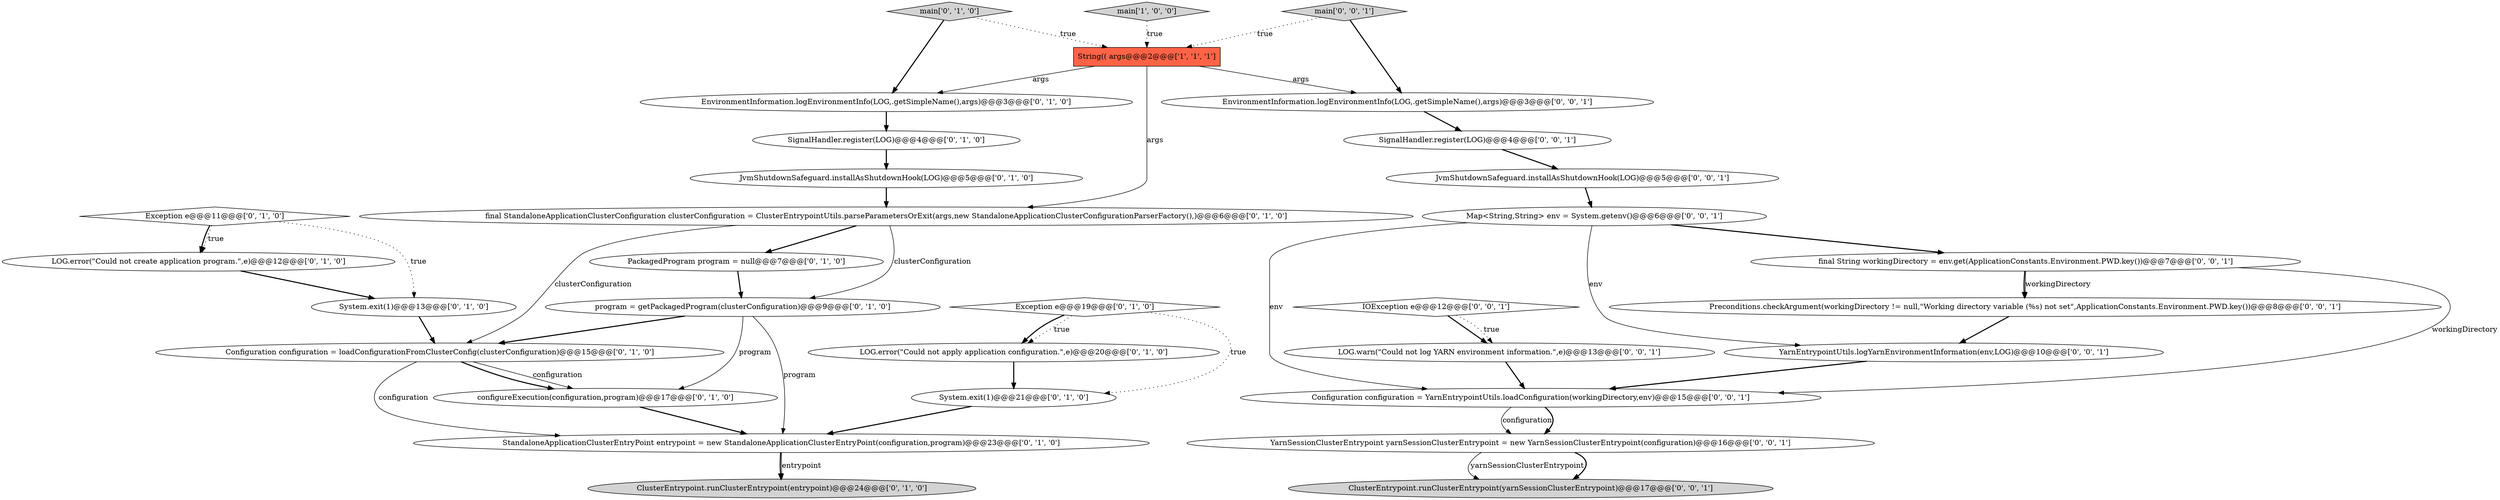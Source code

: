 digraph {
1 [style = filled, label = "String(( args@@@2@@@['1', '1', '1']", fillcolor = tomato, shape = box image = "AAA0AAABBB1BBB"];
6 [style = filled, label = "main['0', '1', '0']", fillcolor = lightgray, shape = diamond image = "AAA0AAABBB2BBB"];
31 [style = filled, label = "EnvironmentInformation.logEnvironmentInfo(LOG,.getSimpleName(),args)@@@3@@@['0', '0', '1']", fillcolor = white, shape = ellipse image = "AAA0AAABBB3BBB"];
3 [style = filled, label = "Configuration configuration = loadConfigurationFromClusterConfig(clusterConfiguration)@@@15@@@['0', '1', '0']", fillcolor = white, shape = ellipse image = "AAA0AAABBB2BBB"];
29 [style = filled, label = "YarnSessionClusterEntrypoint yarnSessionClusterEntrypoint = new YarnSessionClusterEntrypoint(configuration)@@@16@@@['0', '0', '1']", fillcolor = white, shape = ellipse image = "AAA0AAABBB3BBB"];
15 [style = filled, label = "LOG.error(\"Could not create application program.\",e)@@@12@@@['0', '1', '0']", fillcolor = white, shape = ellipse image = "AAA0AAABBB2BBB"];
19 [style = filled, label = "Preconditions.checkArgument(workingDirectory != null,\"Working directory variable (%s) not set\",ApplicationConstants.Environment.PWD.key())@@@8@@@['0', '0', '1']", fillcolor = white, shape = ellipse image = "AAA0AAABBB3BBB"];
4 [style = filled, label = "LOG.error(\"Could not apply application configuration.\",e)@@@20@@@['0', '1', '0']", fillcolor = white, shape = ellipse image = "AAA0AAABBB2BBB"];
24 [style = filled, label = "YarnEntrypointUtils.logYarnEnvironmentInformation(env,LOG)@@@10@@@['0', '0', '1']", fillcolor = white, shape = ellipse image = "AAA0AAABBB3BBB"];
20 [style = filled, label = "Configuration configuration = YarnEntrypointUtils.loadConfiguration(workingDirectory,env)@@@15@@@['0', '0', '1']", fillcolor = white, shape = ellipse image = "AAA0AAABBB3BBB"];
28 [style = filled, label = "IOException e@@@12@@@['0', '0', '1']", fillcolor = white, shape = diamond image = "AAA0AAABBB3BBB"];
17 [style = filled, label = "configureExecution(configuration,program)@@@17@@@['0', '1', '0']", fillcolor = white, shape = ellipse image = "AAA0AAABBB2BBB"];
18 [style = filled, label = "ClusterEntrypoint.runClusterEntrypoint(entrypoint)@@@24@@@['0', '1', '0']", fillcolor = lightgray, shape = ellipse image = "AAA0AAABBB2BBB"];
8 [style = filled, label = "Exception e@@@11@@@['0', '1', '0']", fillcolor = white, shape = diamond image = "AAA0AAABBB2BBB"];
26 [style = filled, label = "JvmShutdownSafeguard.installAsShutdownHook(LOG)@@@5@@@['0', '0', '1']", fillcolor = white, shape = ellipse image = "AAA0AAABBB3BBB"];
14 [style = filled, label = "System.exit(1)@@@13@@@['0', '1', '0']", fillcolor = white, shape = ellipse image = "AAA0AAABBB2BBB"];
16 [style = filled, label = "Exception e@@@19@@@['0', '1', '0']", fillcolor = white, shape = diamond image = "AAA0AAABBB2BBB"];
30 [style = filled, label = "final String workingDirectory = env.get(ApplicationConstants.Environment.PWD.key())@@@7@@@['0', '0', '1']", fillcolor = white, shape = ellipse image = "AAA0AAABBB3BBB"];
0 [style = filled, label = "main['1', '0', '0']", fillcolor = lightgray, shape = diamond image = "AAA0AAABBB1BBB"];
11 [style = filled, label = "SignalHandler.register(LOG)@@@4@@@['0', '1', '0']", fillcolor = white, shape = ellipse image = "AAA0AAABBB2BBB"];
10 [style = filled, label = "program = getPackagedProgram(clusterConfiguration)@@@9@@@['0', '1', '0']", fillcolor = white, shape = ellipse image = "AAA0AAABBB2BBB"];
13 [style = filled, label = "PackagedProgram program = null@@@7@@@['0', '1', '0']", fillcolor = white, shape = ellipse image = "AAA0AAABBB2BBB"];
7 [style = filled, label = "StandaloneApplicationClusterEntryPoint entrypoint = new StandaloneApplicationClusterEntryPoint(configuration,program)@@@23@@@['0', '1', '0']", fillcolor = white, shape = ellipse image = "AAA0AAABBB2BBB"];
5 [style = filled, label = "EnvironmentInformation.logEnvironmentInfo(LOG,.getSimpleName(),args)@@@3@@@['0', '1', '0']", fillcolor = white, shape = ellipse image = "AAA0AAABBB2BBB"];
23 [style = filled, label = "ClusterEntrypoint.runClusterEntrypoint(yarnSessionClusterEntrypoint)@@@17@@@['0', '0', '1']", fillcolor = lightgray, shape = ellipse image = "AAA0AAABBB3BBB"];
22 [style = filled, label = "SignalHandler.register(LOG)@@@4@@@['0', '0', '1']", fillcolor = white, shape = ellipse image = "AAA0AAABBB3BBB"];
9 [style = filled, label = "final StandaloneApplicationClusterConfiguration clusterConfiguration = ClusterEntrypointUtils.parseParametersOrExit(args,new StandaloneApplicationClusterConfigurationParserFactory(),)@@@6@@@['0', '1', '0']", fillcolor = white, shape = ellipse image = "AAA1AAABBB2BBB"];
27 [style = filled, label = "Map<String,String> env = System.getenv()@@@6@@@['0', '0', '1']", fillcolor = white, shape = ellipse image = "AAA0AAABBB3BBB"];
21 [style = filled, label = "LOG.warn(\"Could not log YARN environment information.\",e)@@@13@@@['0', '0', '1']", fillcolor = white, shape = ellipse image = "AAA0AAABBB3BBB"];
2 [style = filled, label = "System.exit(1)@@@21@@@['0', '1', '0']", fillcolor = white, shape = ellipse image = "AAA0AAABBB2BBB"];
25 [style = filled, label = "main['0', '0', '1']", fillcolor = lightgray, shape = diamond image = "AAA0AAABBB3BBB"];
12 [style = filled, label = "JvmShutdownSafeguard.installAsShutdownHook(LOG)@@@5@@@['0', '1', '0']", fillcolor = white, shape = ellipse image = "AAA0AAABBB2BBB"];
28->21 [style = bold, label=""];
1->31 [style = solid, label="args"];
1->9 [style = solid, label="args"];
16->4 [style = dotted, label="true"];
25->1 [style = dotted, label="true"];
0->1 [style = dotted, label="true"];
3->17 [style = solid, label="configuration"];
30->19 [style = solid, label="workingDirectory"];
11->12 [style = bold, label=""];
14->3 [style = bold, label=""];
16->4 [style = bold, label=""];
16->2 [style = dotted, label="true"];
29->23 [style = solid, label="yarnSessionClusterEntrypoint"];
2->7 [style = bold, label=""];
24->20 [style = bold, label=""];
7->18 [style = bold, label=""];
9->13 [style = bold, label=""];
6->1 [style = dotted, label="true"];
20->29 [style = solid, label="configuration"];
31->22 [style = bold, label=""];
19->24 [style = bold, label=""];
26->27 [style = bold, label=""];
10->3 [style = bold, label=""];
4->2 [style = bold, label=""];
29->23 [style = bold, label=""];
1->5 [style = solid, label="args"];
12->9 [style = bold, label=""];
30->20 [style = solid, label="workingDirectory"];
3->17 [style = bold, label=""];
27->20 [style = solid, label="env"];
8->15 [style = dotted, label="true"];
22->26 [style = bold, label=""];
21->20 [style = bold, label=""];
5->11 [style = bold, label=""];
15->14 [style = bold, label=""];
7->18 [style = solid, label="entrypoint"];
9->3 [style = solid, label="clusterConfiguration"];
27->30 [style = bold, label=""];
8->15 [style = bold, label=""];
3->7 [style = solid, label="configuration"];
6->5 [style = bold, label=""];
9->10 [style = solid, label="clusterConfiguration"];
20->29 [style = bold, label=""];
25->31 [style = bold, label=""];
8->14 [style = dotted, label="true"];
17->7 [style = bold, label=""];
13->10 [style = bold, label=""];
10->7 [style = solid, label="program"];
28->21 [style = dotted, label="true"];
30->19 [style = bold, label=""];
27->24 [style = solid, label="env"];
10->17 [style = solid, label="program"];
}
